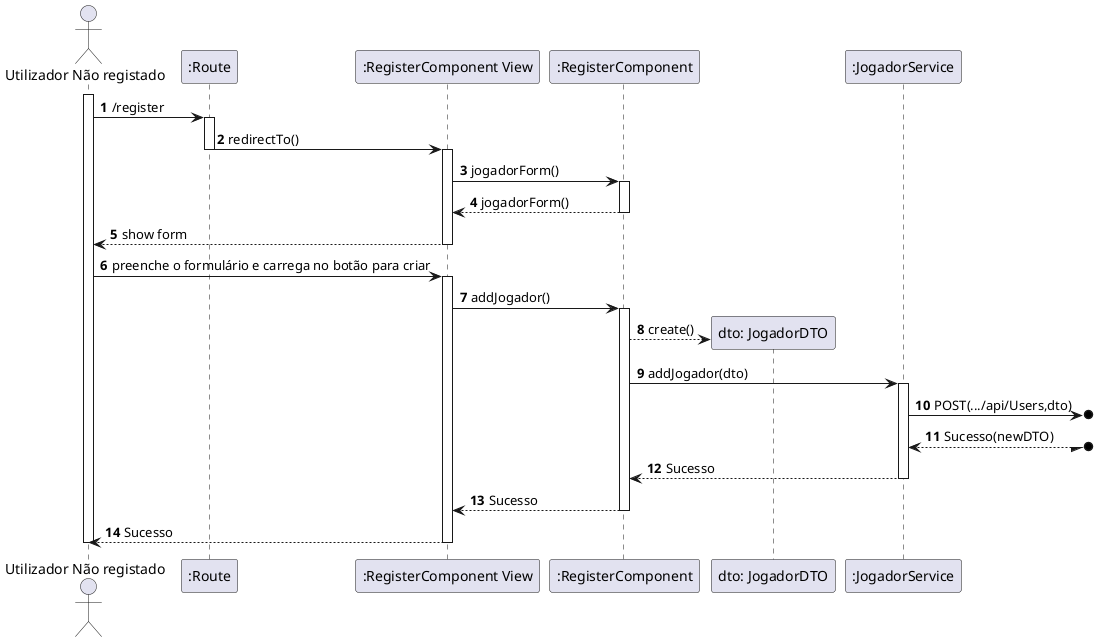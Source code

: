 ﻿@startuml
'https://plantuml.com/sequence-diagram

autonumber

actor "Utilizador Não registado" as J

participant ":Route" as R
participant ":RegisterComponent View" as CV
participant ":RegisterComponent" as C
participant "dto: JogadorDTO" as DTO
participant ":JogadorService" as SERV

activate J
    J->R : /register
    activate R
        R->CV : redirectTo()
    deactivate R
    activate CV
        CV->C : jogadorForm()
        activate C
            C-->CV : jogadorForm()
        deactivate C
        CV-->J : show form
    deactivate CV
    J->CV : preenche o formulário e carrega no botão para criar
    activate CV
        CV->C : addJogador()
        activate C
            C-->DTO ** : create()
            C->SERV : addJogador(dto)
            activate SERV
                SERV->o] : POST(.../api/Users,dto)
                SERV<--/o] : Sucesso(newDTO)
                SERV-->C : Sucesso
            deactivate SERV
            C-->CV : Sucesso
        deactivate C
        CV-->J : Sucesso
    deactivate CV
deactivate J
            
        
   
        

@enduml